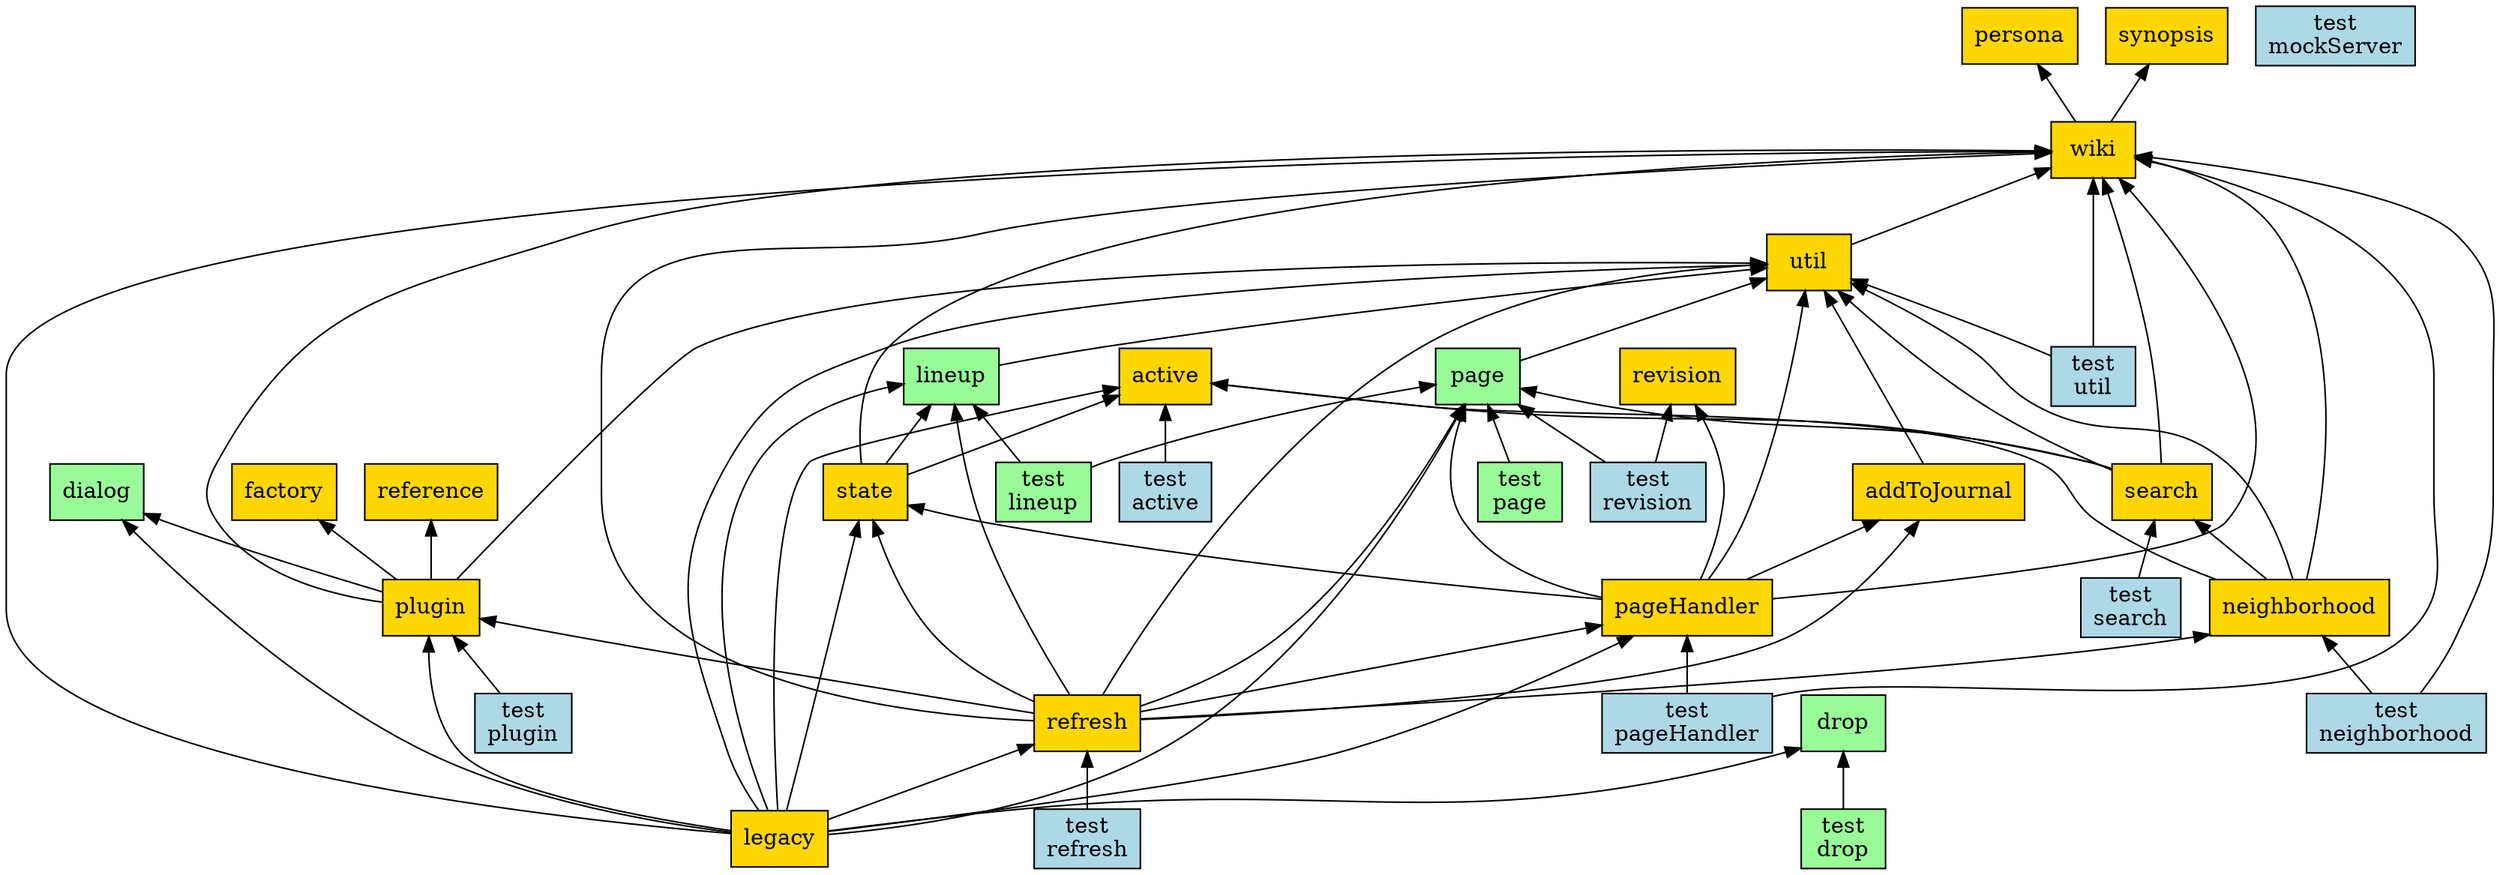 digraph { node [style=filled shape=box];

active [fillcolor=gold];

addToJournal [fillcolor=gold];
util -> addToJournal [dir=back];

dialog [fillcolor=paleGreen];

drop [fillcolor=paleGreen];

factory [fillcolor=gold];

legacy [fillcolor=gold];
wiki -> legacy [dir=back];
util -> legacy [dir=back];
pageHandler -> legacy [dir=back];
plugin -> legacy [dir=back];
state -> legacy [dir=back];
active -> legacy [dir=back];
refresh -> legacy [dir=back];
page -> legacy [dir=back];
lineup -> legacy [dir=back];
drop -> legacy [dir=back];
dialog -> legacy [dir=back];

lineup [fillcolor=paleGreen];
util -> lineup [dir=back];

neighborhood [fillcolor=gold];
wiki -> neighborhood [dir=back];
active -> neighborhood [dir=back];
util -> neighborhood [dir=back];
search -> neighborhood [dir=back];

page [fillcolor=paleGreen];
util -> page [dir=back];

pageHandler [fillcolor=gold];
wiki -> pageHandler [dir=back];
util -> pageHandler [dir=back];
state -> pageHandler [dir=back];
revision -> pageHandler [dir=back];
addToJournal -> pageHandler [dir=back];
page -> pageHandler [dir=back];

persona [fillcolor=gold];

plugin [fillcolor=gold];
util -> plugin [dir=back];
wiki -> plugin [dir=back];
dialog -> plugin [dir=back];
reference -> plugin [dir=back];
factory -> plugin [dir=back];

reference [fillcolor=gold];

refresh [fillcolor=gold];
util -> refresh [dir=back];
pageHandler -> refresh [dir=back];
page -> refresh [dir=back];
plugin -> refresh [dir=back];
state -> refresh [dir=back];
neighborhood -> refresh [dir=back];
addToJournal -> refresh [dir=back];
wiki -> refresh [dir=back];
lineup -> refresh [dir=back];

revision [fillcolor=gold];

search [fillcolor=gold];
wiki -> search [dir=back];
util -> search [dir=back];
active -> search [dir=back];
page -> search [dir=back];

state [fillcolor=gold];
wiki -> state [dir=back];
active -> state [dir=back];
lineup -> state [dir=back];

synopsis [fillcolor=gold];

util [fillcolor=gold];
wiki -> util [dir=back];

wiki [fillcolor=gold];
synopsis -> wiki [dir=back];
persona -> wiki [dir=back];

"test\nactive" [fillcolor=lightBlue];
active -> "test\nactive" [dir=back];

"test\ndrop" [fillcolor=paleGreen];
drop -> "test\ndrop" [dir=back];

"test\nlineup" [fillcolor=paleGreen];
lineup -> "test\nlineup" [dir=back];
page -> "test\nlineup" [dir=back];

"test\nmockServer" [fillcolor=lightBlue];

"test\nneighborhood" [fillcolor=lightBlue];
wiki -> "test\nneighborhood" [dir=back];
neighborhood -> "test\nneighborhood" [dir=back];

"test\npage" [fillcolor=paleGreen];
page -> "test\npage" [dir=back];

"test\npageHandler" [fillcolor=lightBlue];
wiki -> "test\npageHandler" [dir=back];
pageHandler -> "test\npageHandler" [dir=back];

"test\nplugin" [fillcolor=lightBlue];
plugin -> "test\nplugin" [dir=back];

"test\nrefresh" [fillcolor=lightBlue];
refresh -> "test\nrefresh" [dir=back];

"test\nrevision" [fillcolor=lightBlue];
page -> "test\nrevision" [dir=back];
revision -> "test\nrevision" [dir=back];

"test\nsearch" [fillcolor=lightBlue];
search -> "test\nsearch" [dir=back];

"test\nutil" [fillcolor=lightBlue];
wiki -> "test\nutil" [dir=back];
util -> "test\nutil" [dir=back];
}
